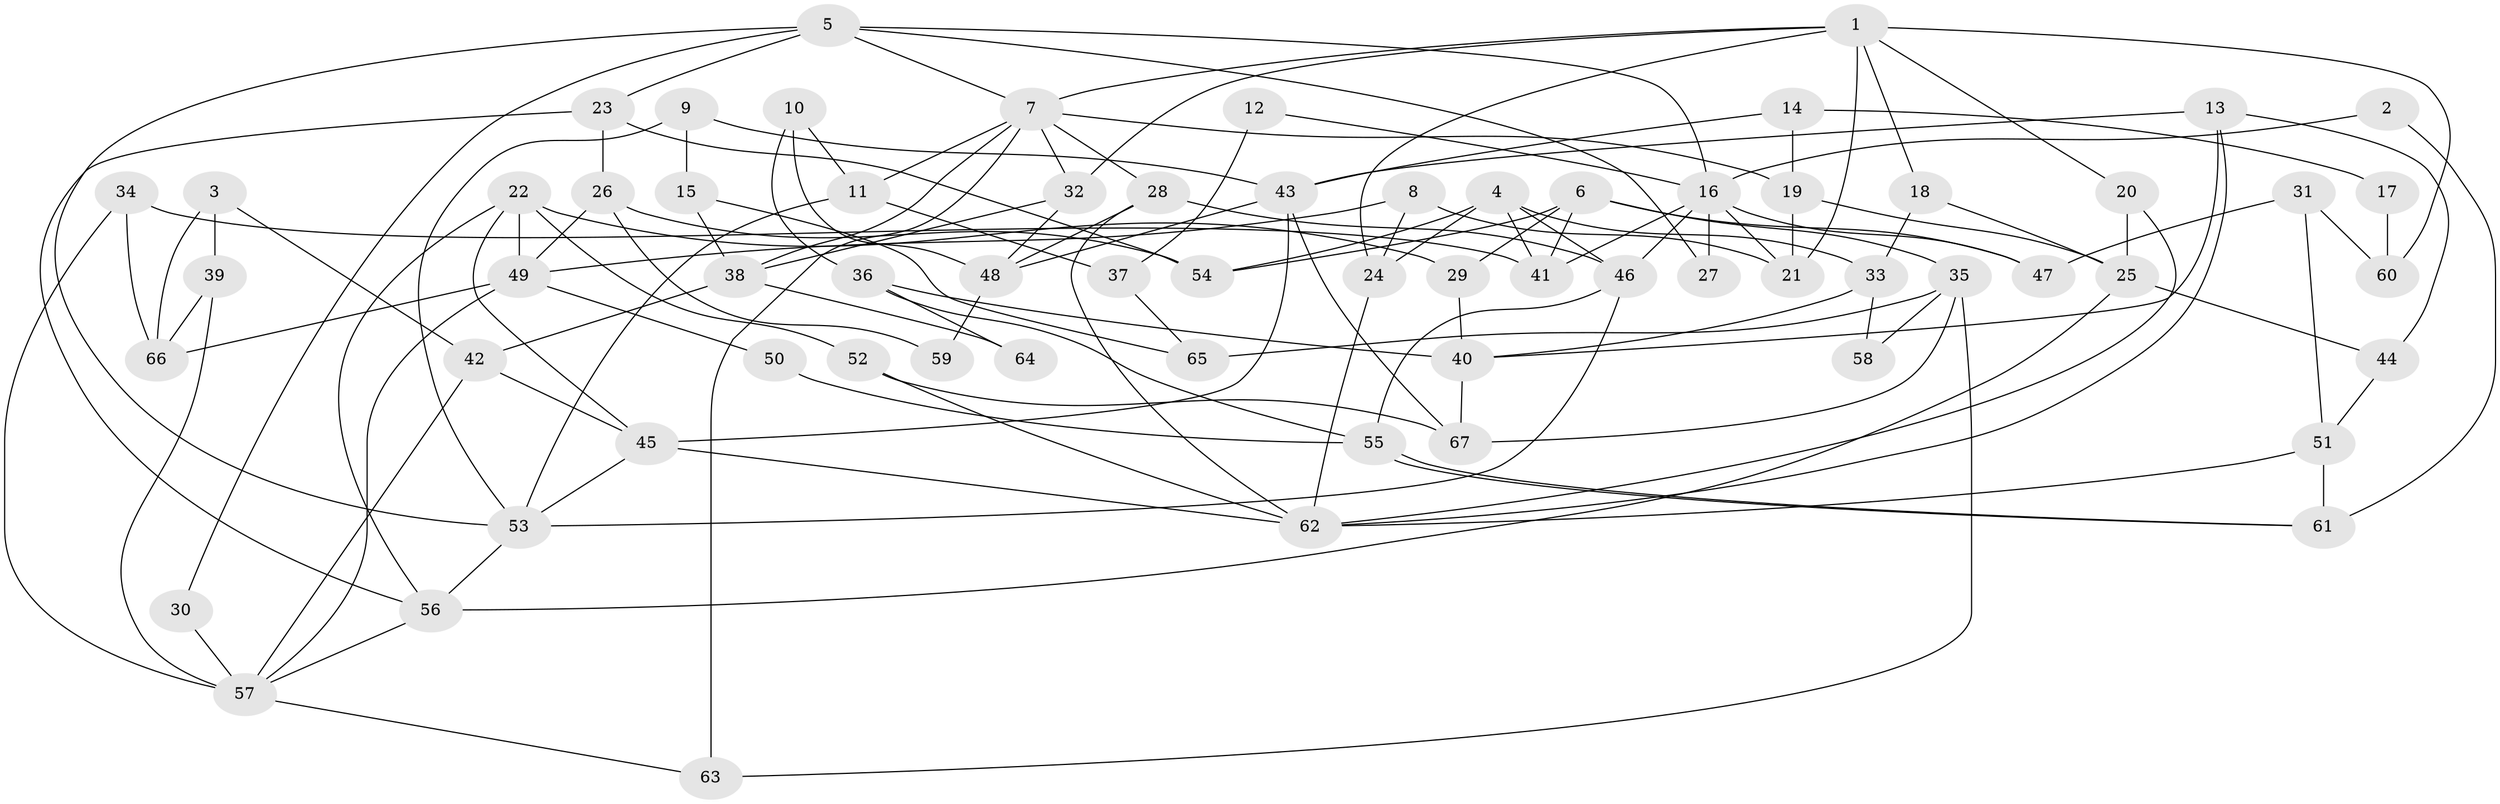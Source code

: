 // Generated by graph-tools (version 1.1) at 2025/14/03/09/25 04:14:50]
// undirected, 67 vertices, 134 edges
graph export_dot {
graph [start="1"]
  node [color=gray90,style=filled];
  1;
  2;
  3;
  4;
  5;
  6;
  7;
  8;
  9;
  10;
  11;
  12;
  13;
  14;
  15;
  16;
  17;
  18;
  19;
  20;
  21;
  22;
  23;
  24;
  25;
  26;
  27;
  28;
  29;
  30;
  31;
  32;
  33;
  34;
  35;
  36;
  37;
  38;
  39;
  40;
  41;
  42;
  43;
  44;
  45;
  46;
  47;
  48;
  49;
  50;
  51;
  52;
  53;
  54;
  55;
  56;
  57;
  58;
  59;
  60;
  61;
  62;
  63;
  64;
  65;
  66;
  67;
  1 -- 24;
  1 -- 7;
  1 -- 18;
  1 -- 20;
  1 -- 21;
  1 -- 32;
  1 -- 60;
  2 -- 16;
  2 -- 61;
  3 -- 42;
  3 -- 39;
  3 -- 66;
  4 -- 54;
  4 -- 33;
  4 -- 24;
  4 -- 41;
  4 -- 46;
  5 -- 53;
  5 -- 7;
  5 -- 16;
  5 -- 23;
  5 -- 27;
  5 -- 30;
  6 -- 41;
  6 -- 29;
  6 -- 35;
  6 -- 47;
  6 -- 54;
  7 -- 28;
  7 -- 32;
  7 -- 11;
  7 -- 19;
  7 -- 38;
  7 -- 63;
  8 -- 49;
  8 -- 21;
  8 -- 24;
  9 -- 43;
  9 -- 53;
  9 -- 15;
  10 -- 11;
  10 -- 48;
  10 -- 36;
  11 -- 53;
  11 -- 37;
  12 -- 16;
  12 -- 37;
  13 -- 40;
  13 -- 62;
  13 -- 43;
  13 -- 44;
  14 -- 19;
  14 -- 43;
  14 -- 17;
  15 -- 38;
  15 -- 65;
  16 -- 21;
  16 -- 27;
  16 -- 41;
  16 -- 46;
  16 -- 47;
  17 -- 60;
  18 -- 25;
  18 -- 33;
  19 -- 25;
  19 -- 21;
  20 -- 62;
  20 -- 25;
  22 -- 52;
  22 -- 49;
  22 -- 29;
  22 -- 45;
  22 -- 56;
  23 -- 56;
  23 -- 26;
  23 -- 54;
  24 -- 62;
  25 -- 56;
  25 -- 44;
  26 -- 54;
  26 -- 49;
  26 -- 59;
  28 -- 46;
  28 -- 62;
  28 -- 48;
  29 -- 40;
  30 -- 57;
  31 -- 51;
  31 -- 47;
  31 -- 60;
  32 -- 38;
  32 -- 48;
  33 -- 40;
  33 -- 58;
  34 -- 41;
  34 -- 66;
  34 -- 57;
  35 -- 63;
  35 -- 58;
  35 -- 65;
  35 -- 67;
  36 -- 55;
  36 -- 40;
  36 -- 64;
  37 -- 65;
  38 -- 42;
  38 -- 64;
  39 -- 57;
  39 -- 66;
  40 -- 67;
  42 -- 57;
  42 -- 45;
  43 -- 48;
  43 -- 45;
  43 -- 67;
  44 -- 51;
  45 -- 53;
  45 -- 62;
  46 -- 53;
  46 -- 55;
  48 -- 59;
  49 -- 57;
  49 -- 50;
  49 -- 66;
  50 -- 55;
  51 -- 62;
  51 -- 61;
  52 -- 62;
  52 -- 67;
  53 -- 56;
  55 -- 61;
  55 -- 61;
  56 -- 57;
  57 -- 63;
}
